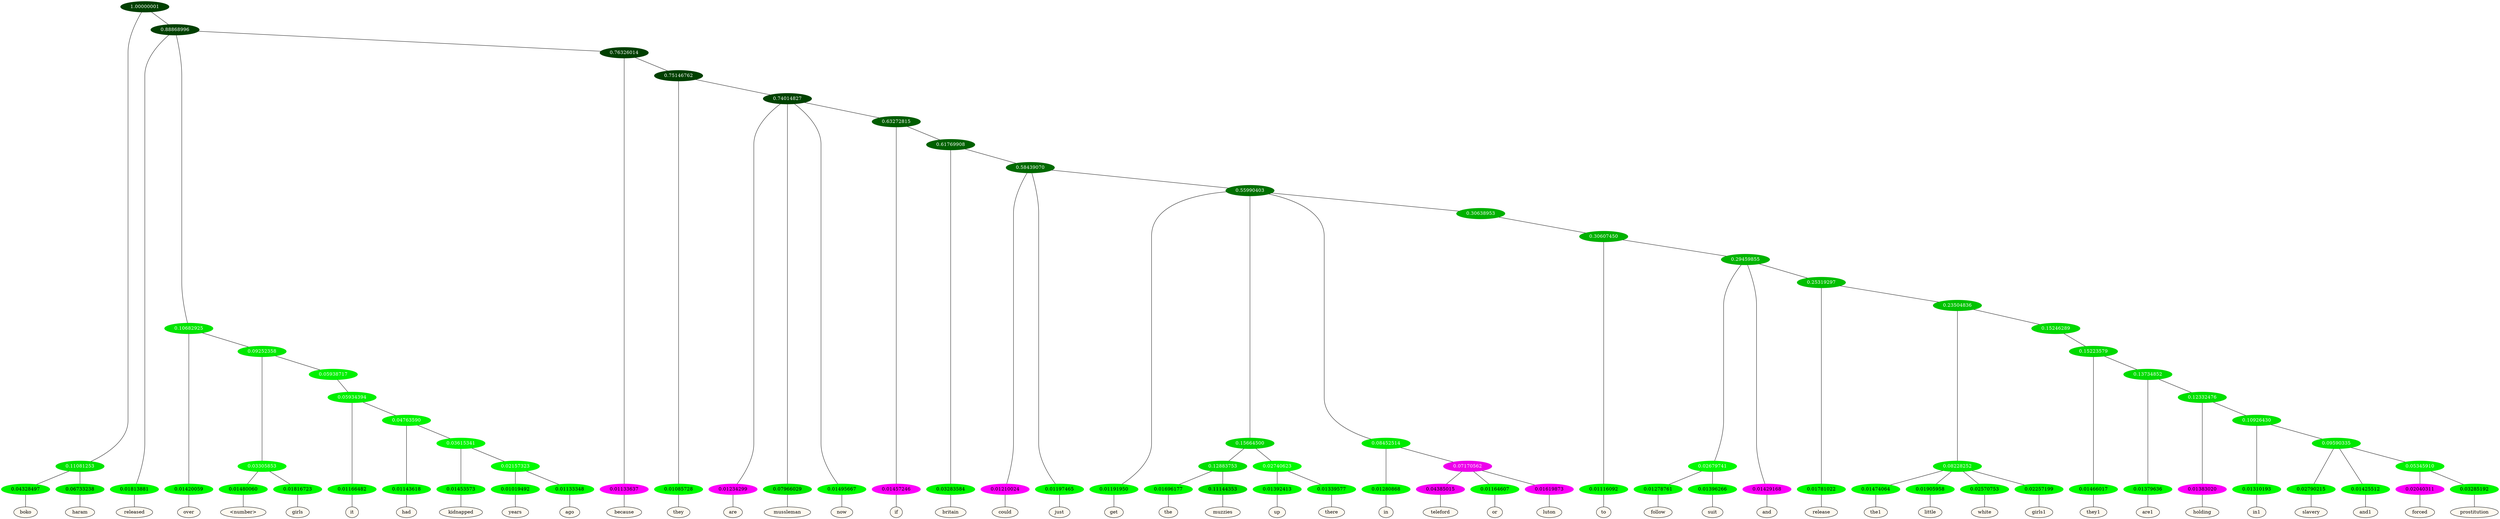 graph {
	node [format=png height=0.15 nodesep=0.001 ordering=out overlap=prism overlap_scaling=0.01 ranksep=0.001 ratio=0.2 style=filled width=0.15]
	{
		rank=same
		a_w_3 [label=boko color=black fillcolor=floralwhite style="filled,solid"]
		a_w_4 [label=haram color=black fillcolor=floralwhite style="filled,solid"]
		a_w_5 [label=released color=black fillcolor=floralwhite style="filled,solid"]
		a_w_8 [label=over color=black fillcolor=floralwhite style="filled,solid"]
		a_w_16 [label="\<number\>" color=black fillcolor=floralwhite style="filled,solid"]
		a_w_17 [label=girls color=black fillcolor=floralwhite style="filled,solid"]
		a_w_23 [label=it color=black fillcolor=floralwhite style="filled,solid"]
		a_w_27 [label=had color=black fillcolor=floralwhite style="filled,solid"]
		a_w_31 [label=kidnapped color=black fillcolor=floralwhite style="filled,solid"]
		a_w_36 [label=years color=black fillcolor=floralwhite style="filled,solid"]
		a_w_37 [label=ago color=black fillcolor=floralwhite style="filled,solid"]
		a_w_10 [label=because color=black fillcolor=floralwhite style="filled,solid"]
		a_w_14 [label=they color=black fillcolor=floralwhite style="filled,solid"]
		a_w_19 [label=are color=black fillcolor=floralwhite style="filled,solid"]
		a_w_20 [label=mussleman color=black fillcolor=floralwhite style="filled,solid"]
		a_w_21 [label=now color=black fillcolor=floralwhite style="filled,solid"]
		a_w_25 [label=if color=black fillcolor=floralwhite style="filled,solid"]
		a_w_29 [label=britain color=black fillcolor=floralwhite style="filled,solid"]
		a_w_33 [label=could color=black fillcolor=floralwhite style="filled,solid"]
		a_w_34 [label=just color=black fillcolor=floralwhite style="filled,solid"]
		a_w_38 [label=get color=black fillcolor=floralwhite style="filled,solid"]
		a_w_47 [label=the color=black fillcolor=floralwhite style="filled,solid"]
		a_w_48 [label=muzzies color=black fillcolor=floralwhite style="filled,solid"]
		a_w_49 [label=up color=black fillcolor=floralwhite style="filled,solid"]
		a_w_50 [label=there color=black fillcolor=floralwhite style="filled,solid"]
		a_w_44 [label=in color=black fillcolor=floralwhite style="filled,solid"]
		a_w_51 [label=teleford color=black fillcolor=floralwhite style="filled,solid"]
		a_w_52 [label=or color=black fillcolor=floralwhite style="filled,solid"]
		a_w_53 [label=luton color=black fillcolor=floralwhite style="filled,solid"]
		a_w_54 [label=to color=black fillcolor=floralwhite style="filled,solid"]
		a_w_59 [label=follow color=black fillcolor=floralwhite style="filled,solid"]
		a_w_60 [label=suit color=black fillcolor=floralwhite style="filled,solid"]
		a_w_57 [label=and color=black fillcolor=floralwhite style="filled,solid"]
		a_w_61 [label=release color=black fillcolor=floralwhite style="filled,solid"]
		a_w_65 [label=the1 color=black fillcolor=floralwhite style="filled,solid"]
		a_w_66 [label=little color=black fillcolor=floralwhite style="filled,solid"]
		a_w_67 [label=white color=black fillcolor=floralwhite style="filled,solid"]
		a_w_68 [label=girls1 color=black fillcolor=floralwhite style="filled,solid"]
		a_w_70 [label=they1 color=black fillcolor=floralwhite style="filled,solid"]
		a_w_72 [label=are1 color=black fillcolor=floralwhite style="filled,solid"]
		a_w_74 [label=holding color=black fillcolor=floralwhite style="filled,solid"]
		a_w_76 [label=in1 color=black fillcolor=floralwhite style="filled,solid"]
		a_w_78 [label=slavery color=black fillcolor=floralwhite style="filled,solid"]
		a_w_79 [label=and1 color=black fillcolor=floralwhite style="filled,solid"]
		a_w_81 [label=forced color=black fillcolor=floralwhite style="filled,solid"]
		a_w_82 [label=prostitution color=black fillcolor=floralwhite style="filled,solid"]
	}
	a_n_3 -- a_w_3
	a_n_4 -- a_w_4
	a_n_5 -- a_w_5
	a_n_8 -- a_w_8
	a_n_16 -- a_w_16
	a_n_17 -- a_w_17
	a_n_23 -- a_w_23
	a_n_27 -- a_w_27
	a_n_31 -- a_w_31
	a_n_36 -- a_w_36
	a_n_37 -- a_w_37
	a_n_10 -- a_w_10
	a_n_14 -- a_w_14
	a_n_19 -- a_w_19
	a_n_20 -- a_w_20
	a_n_21 -- a_w_21
	a_n_25 -- a_w_25
	a_n_29 -- a_w_29
	a_n_33 -- a_w_33
	a_n_34 -- a_w_34
	a_n_38 -- a_w_38
	a_n_47 -- a_w_47
	a_n_48 -- a_w_48
	a_n_49 -- a_w_49
	a_n_50 -- a_w_50
	a_n_44 -- a_w_44
	a_n_51 -- a_w_51
	a_n_52 -- a_w_52
	a_n_53 -- a_w_53
	a_n_54 -- a_w_54
	a_n_59 -- a_w_59
	a_n_60 -- a_w_60
	a_n_57 -- a_w_57
	a_n_61 -- a_w_61
	a_n_65 -- a_w_65
	a_n_66 -- a_w_66
	a_n_67 -- a_w_67
	a_n_68 -- a_w_68
	a_n_70 -- a_w_70
	a_n_72 -- a_w_72
	a_n_74 -- a_w_74
	a_n_76 -- a_w_76
	a_n_78 -- a_w_78
	a_n_79 -- a_w_79
	a_n_81 -- a_w_81
	a_n_82 -- a_w_82
	{
		rank=same
		a_n_3 [label=0.04328497 color="0.334 1.000 0.957" fontcolor=black]
		a_n_4 [label=0.06733238 color="0.334 1.000 0.933" fontcolor=black]
		a_n_5 [label=0.01813881 color="0.334 1.000 0.982" fontcolor=black]
		a_n_8 [label=0.01420059 color="0.334 1.000 0.986" fontcolor=black]
		a_n_16 [label=0.01480060 color="0.334 1.000 0.985" fontcolor=black]
		a_n_17 [label=0.01816723 color="0.334 1.000 0.982" fontcolor=black]
		a_n_23 [label=0.01166482 color="0.334 1.000 0.988" fontcolor=black]
		a_n_27 [label=0.01143618 color="0.334 1.000 0.989" fontcolor=black]
		a_n_31 [label=0.01453573 color="0.334 1.000 0.985" fontcolor=black]
		a_n_36 [label=0.01019492 color="0.334 1.000 0.990" fontcolor=black]
		a_n_37 [label=0.01133348 color="0.334 1.000 0.989" fontcolor=black]
		a_n_10 [label=0.01133637 color="0.835 1.000 0.989" fontcolor=black]
		a_n_14 [label=0.01085728 color="0.334 1.000 0.989" fontcolor=black]
		a_n_19 [label=0.01234299 color="0.835 1.000 0.988" fontcolor=black]
		a_n_20 [label=0.07966029 color="0.334 1.000 0.920" fontcolor=black]
		a_n_21 [label=0.01495667 color="0.334 1.000 0.985" fontcolor=black]
		a_n_25 [label=0.01457246 color="0.835 1.000 0.985" fontcolor=black]
		a_n_29 [label=0.03283584 color="0.334 1.000 0.967" fontcolor=black]
		a_n_33 [label=0.01210024 color="0.835 1.000 0.988" fontcolor=black]
		a_n_34 [label=0.01197465 color="0.334 1.000 0.988" fontcolor=black]
		a_n_38 [label=0.01191950 color="0.334 1.000 0.988" fontcolor=black]
		a_n_47 [label=0.01696177 color="0.334 1.000 0.983" fontcolor=black]
		a_n_48 [label=0.11144353 color="0.334 1.000 0.889" fontcolor=black]
		a_n_49 [label=0.01392413 color="0.334 1.000 0.986" fontcolor=black]
		a_n_50 [label=0.01339577 color="0.334 1.000 0.987" fontcolor=black]
		a_n_44 [label=0.01280868 color="0.334 1.000 0.987" fontcolor=black]
		a_n_51 [label=0.04385015 color="0.835 1.000 0.956" fontcolor=black]
		a_n_52 [label=0.01164607 color="0.334 1.000 0.988" fontcolor=black]
		a_n_53 [label=0.01619873 color="0.835 1.000 0.984" fontcolor=black]
		a_n_54 [label=0.01116092 color="0.334 1.000 0.989" fontcolor=black]
		a_n_59 [label=0.01278761 color="0.334 1.000 0.987" fontcolor=black]
		a_n_60 [label=0.01396266 color="0.334 1.000 0.986" fontcolor=black]
		a_n_57 [label=0.01429168 color="0.835 1.000 0.986" fontcolor=black]
		a_n_61 [label=0.01781022 color="0.334 1.000 0.982" fontcolor=black]
		a_n_65 [label=0.01474064 color="0.334 1.000 0.985" fontcolor=black]
		a_n_66 [label=0.01905958 color="0.334 1.000 0.981" fontcolor=black]
		a_n_67 [label=0.02570753 color="0.334 1.000 0.974" fontcolor=black]
		a_n_68 [label=0.02257199 color="0.334 1.000 0.977" fontcolor=black]
		a_n_70 [label=0.01466017 color="0.334 1.000 0.985" fontcolor=black]
		a_n_72 [label=0.01379636 color="0.334 1.000 0.986" fontcolor=black]
		a_n_74 [label=0.01383020 color="0.835 1.000 0.986" fontcolor=black]
		a_n_76 [label=0.01310193 color="0.334 1.000 0.987" fontcolor=black]
		a_n_78 [label=0.02790215 color="0.334 1.000 0.972" fontcolor=black]
		a_n_79 [label=0.01425512 color="0.334 1.000 0.986" fontcolor=black]
		a_n_81 [label=0.02040311 color="0.835 1.000 0.980" fontcolor=black]
		a_n_82 [label=0.03285192 color="0.334 1.000 0.967" fontcolor=black]
	}
	a_n_0 [label=1.00000001 color="0.334 1.000 0.250" fontcolor=grey99]
	a_n_1 [label=0.11081253 color="0.334 1.000 0.889" fontcolor=grey99]
	a_n_0 -- a_n_1
	a_n_2 [label=0.88868996 color="0.334 1.000 0.250" fontcolor=grey99]
	a_n_0 -- a_n_2
	a_n_1 -- a_n_3
	a_n_1 -- a_n_4
	a_n_2 -- a_n_5
	a_n_6 [label=0.10682925 color="0.334 1.000 0.893" fontcolor=grey99]
	a_n_2 -- a_n_6
	a_n_7 [label=0.76326014 color="0.334 1.000 0.250" fontcolor=grey99]
	a_n_2 -- a_n_7
	a_n_6 -- a_n_8
	a_n_9 [label=0.09252358 color="0.334 1.000 0.907" fontcolor=grey99]
	a_n_6 -- a_n_9
	a_n_7 -- a_n_10
	a_n_11 [label=0.75146762 color="0.334 1.000 0.250" fontcolor=grey99]
	a_n_7 -- a_n_11
	a_n_12 [label=0.03305853 color="0.334 1.000 0.967" fontcolor=grey99]
	a_n_9 -- a_n_12
	a_n_13 [label=0.05938717 color="0.334 1.000 0.941" fontcolor=grey99]
	a_n_9 -- a_n_13
	a_n_11 -- a_n_14
	a_n_15 [label=0.74014827 color="0.334 1.000 0.260" fontcolor=grey99]
	a_n_11 -- a_n_15
	a_n_12 -- a_n_16
	a_n_12 -- a_n_17
	a_n_18 [label=0.05934394 color="0.334 1.000 0.941" fontcolor=grey99]
	a_n_13 -- a_n_18
	a_n_15 -- a_n_19
	a_n_15 -- a_n_20
	a_n_15 -- a_n_21
	a_n_22 [label=0.63272815 color="0.334 1.000 0.367" fontcolor=grey99]
	a_n_15 -- a_n_22
	a_n_18 -- a_n_23
	a_n_24 [label=0.04763590 color="0.334 1.000 0.952" fontcolor=grey99]
	a_n_18 -- a_n_24
	a_n_22 -- a_n_25
	a_n_26 [label=0.61769908 color="0.334 1.000 0.382" fontcolor=grey99]
	a_n_22 -- a_n_26
	a_n_24 -- a_n_27
	a_n_28 [label=0.03615341 color="0.334 1.000 0.964" fontcolor=grey99]
	a_n_24 -- a_n_28
	a_n_26 -- a_n_29
	a_n_30 [label=0.58439070 color="0.334 1.000 0.416" fontcolor=grey99]
	a_n_26 -- a_n_30
	a_n_28 -- a_n_31
	a_n_32 [label=0.02157323 color="0.334 1.000 0.978" fontcolor=grey99]
	a_n_28 -- a_n_32
	a_n_30 -- a_n_33
	a_n_30 -- a_n_34
	a_n_35 [label=0.55990403 color="0.334 1.000 0.440" fontcolor=grey99]
	a_n_30 -- a_n_35
	a_n_32 -- a_n_36
	a_n_32 -- a_n_37
	a_n_35 -- a_n_38
	a_n_39 [label=0.15664500 color="0.334 1.000 0.843" fontcolor=grey99]
	a_n_35 -- a_n_39
	a_n_40 [label=0.08452514 color="0.334 1.000 0.915" fontcolor=grey99]
	a_n_35 -- a_n_40
	a_n_41 [label=0.30638953 color="0.334 1.000 0.694" fontcolor=grey99]
	a_n_35 -- a_n_41
	a_n_42 [label=0.12883753 color="0.334 1.000 0.871" fontcolor=grey99]
	a_n_39 -- a_n_42
	a_n_43 [label=0.02740623 color="0.334 1.000 0.973" fontcolor=grey99]
	a_n_39 -- a_n_43
	a_n_40 -- a_n_44
	a_n_45 [label=0.07170562 color="0.835 1.000 0.928" fontcolor=grey99]
	a_n_40 -- a_n_45
	a_n_46 [label=0.30607450 color="0.334 1.000 0.694" fontcolor=grey99]
	a_n_41 -- a_n_46
	a_n_42 -- a_n_47
	a_n_42 -- a_n_48
	a_n_43 -- a_n_49
	a_n_43 -- a_n_50
	a_n_45 -- a_n_51
	a_n_45 -- a_n_52
	a_n_45 -- a_n_53
	a_n_46 -- a_n_54
	a_n_55 [label=0.29459855 color="0.334 1.000 0.705" fontcolor=grey99]
	a_n_46 -- a_n_55
	a_n_56 [label=0.02679741 color="0.334 1.000 0.973" fontcolor=grey99]
	a_n_55 -- a_n_56
	a_n_55 -- a_n_57
	a_n_58 [label=0.25319297 color="0.334 1.000 0.747" fontcolor=grey99]
	a_n_55 -- a_n_58
	a_n_56 -- a_n_59
	a_n_56 -- a_n_60
	a_n_58 -- a_n_61
	a_n_62 [label=0.23504836 color="0.334 1.000 0.765" fontcolor=grey99]
	a_n_58 -- a_n_62
	a_n_63 [label=0.08228252 color="0.334 1.000 0.918" fontcolor=grey99]
	a_n_62 -- a_n_63
	a_n_64 [label=0.15246289 color="0.334 1.000 0.848" fontcolor=grey99]
	a_n_62 -- a_n_64
	a_n_63 -- a_n_65
	a_n_63 -- a_n_66
	a_n_63 -- a_n_67
	a_n_63 -- a_n_68
	a_n_69 [label=0.15223579 color="0.334 1.000 0.848" fontcolor=grey99]
	a_n_64 -- a_n_69
	a_n_69 -- a_n_70
	a_n_71 [label=0.13734852 color="0.334 1.000 0.863" fontcolor=grey99]
	a_n_69 -- a_n_71
	a_n_71 -- a_n_72
	a_n_73 [label=0.12332476 color="0.334 1.000 0.877" fontcolor=grey99]
	a_n_71 -- a_n_73
	a_n_73 -- a_n_74
	a_n_75 [label=0.10926430 color="0.334 1.000 0.891" fontcolor=grey99]
	a_n_73 -- a_n_75
	a_n_75 -- a_n_76
	a_n_77 [label=0.09590335 color="0.334 1.000 0.904" fontcolor=grey99]
	a_n_75 -- a_n_77
	a_n_77 -- a_n_78
	a_n_77 -- a_n_79
	a_n_80 [label=0.05345910 color="0.334 1.000 0.947" fontcolor=grey99]
	a_n_77 -- a_n_80
	a_n_80 -- a_n_81
	a_n_80 -- a_n_82
}
